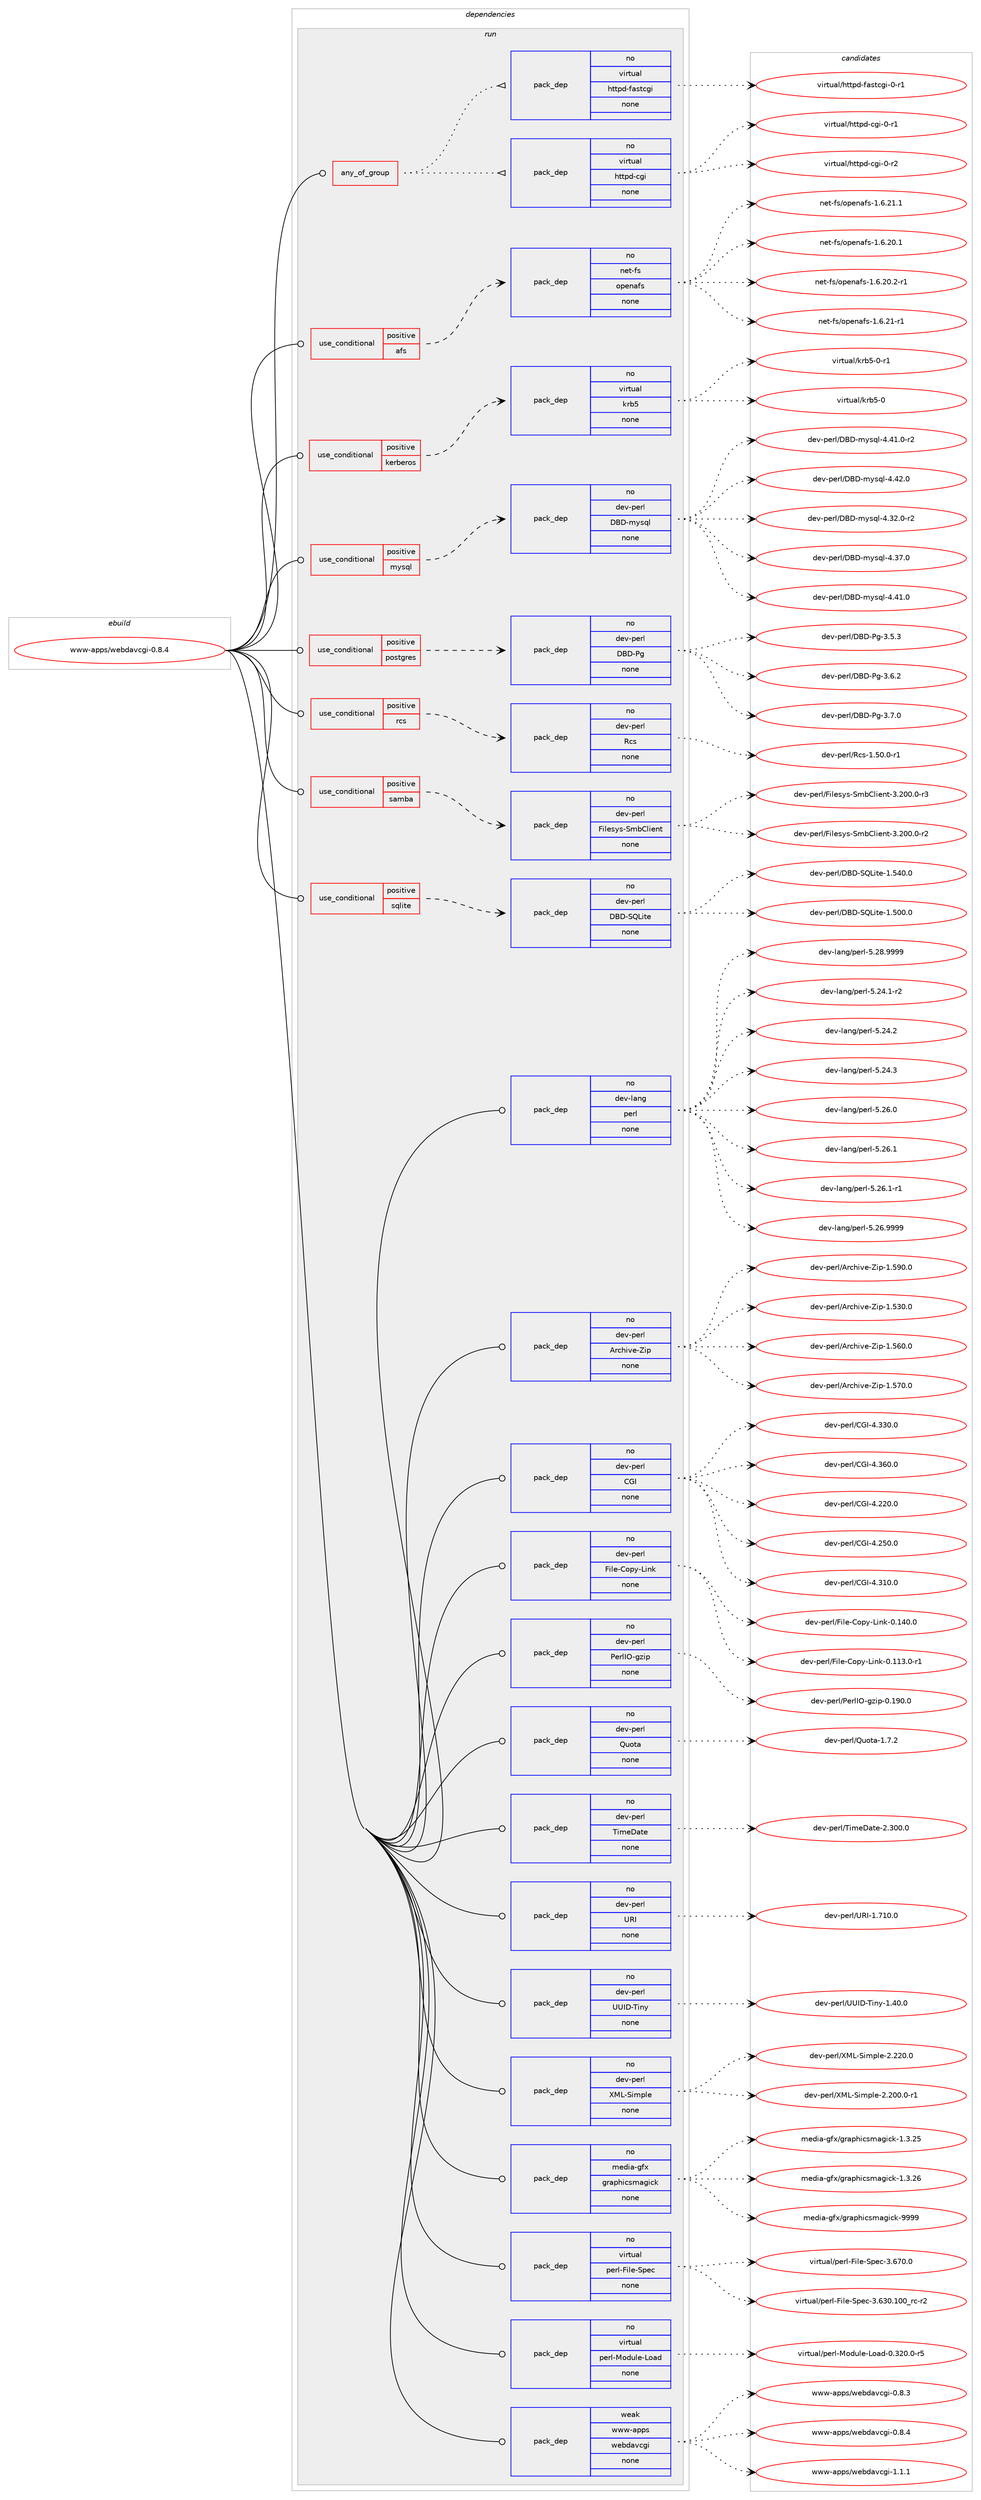 digraph prolog {

# *************
# Graph options
# *************

newrank=true;
concentrate=true;
compound=true;
graph [rankdir=LR,fontname=Helvetica,fontsize=10,ranksep=1.5];#, ranksep=2.5, nodesep=0.2];
edge  [arrowhead=vee];
node  [fontname=Helvetica,fontsize=10];

# **********
# The ebuild
# **********

subgraph cluster_leftcol {
color=gray;
rank=same;
label=<<i>ebuild</i>>;
id [label="www-apps/webdavcgi-0.8.4", color=red, width=4, href="../www-apps/webdavcgi-0.8.4.svg"];
}

# ****************
# The dependencies
# ****************

subgraph cluster_midcol {
color=gray;
label=<<i>dependencies</i>>;
subgraph cluster_compile {
fillcolor="#eeeeee";
style=filled;
label=<<i>compile</i>>;
}
subgraph cluster_compileandrun {
fillcolor="#eeeeee";
style=filled;
label=<<i>compile and run</i>>;
}
subgraph cluster_run {
fillcolor="#eeeeee";
style=filled;
label=<<i>run</i>>;
subgraph any8868 {
dependency502798 [label=<<TABLE BORDER="0" CELLBORDER="1" CELLSPACING="0" CELLPADDING="4"><TR><TD CELLPADDING="10">any_of_group</TD></TR></TABLE>>, shape=none, color=red];subgraph pack373828 {
dependency502799 [label=<<TABLE BORDER="0" CELLBORDER="1" CELLSPACING="0" CELLPADDING="4" WIDTH="220"><TR><TD ROWSPAN="6" CELLPADDING="30">pack_dep</TD></TR><TR><TD WIDTH="110">no</TD></TR><TR><TD>virtual</TD></TR><TR><TD>httpd-cgi</TD></TR><TR><TD>none</TD></TR><TR><TD></TD></TR></TABLE>>, shape=none, color=blue];
}
dependency502798:e -> dependency502799:w [weight=20,style="dotted",arrowhead="oinv"];
subgraph pack373829 {
dependency502800 [label=<<TABLE BORDER="0" CELLBORDER="1" CELLSPACING="0" CELLPADDING="4" WIDTH="220"><TR><TD ROWSPAN="6" CELLPADDING="30">pack_dep</TD></TR><TR><TD WIDTH="110">no</TD></TR><TR><TD>virtual</TD></TR><TR><TD>httpd-fastcgi</TD></TR><TR><TD>none</TD></TR><TR><TD></TD></TR></TABLE>>, shape=none, color=blue];
}
dependency502798:e -> dependency502800:w [weight=20,style="dotted",arrowhead="oinv"];
}
id:e -> dependency502798:w [weight=20,style="solid",arrowhead="odot"];
subgraph cond119774 {
dependency502801 [label=<<TABLE BORDER="0" CELLBORDER="1" CELLSPACING="0" CELLPADDING="4"><TR><TD ROWSPAN="3" CELLPADDING="10">use_conditional</TD></TR><TR><TD>positive</TD></TR><TR><TD>afs</TD></TR></TABLE>>, shape=none, color=red];
subgraph pack373830 {
dependency502802 [label=<<TABLE BORDER="0" CELLBORDER="1" CELLSPACING="0" CELLPADDING="4" WIDTH="220"><TR><TD ROWSPAN="6" CELLPADDING="30">pack_dep</TD></TR><TR><TD WIDTH="110">no</TD></TR><TR><TD>net-fs</TD></TR><TR><TD>openafs</TD></TR><TR><TD>none</TD></TR><TR><TD></TD></TR></TABLE>>, shape=none, color=blue];
}
dependency502801:e -> dependency502802:w [weight=20,style="dashed",arrowhead="vee"];
}
id:e -> dependency502801:w [weight=20,style="solid",arrowhead="odot"];
subgraph cond119775 {
dependency502803 [label=<<TABLE BORDER="0" CELLBORDER="1" CELLSPACING="0" CELLPADDING="4"><TR><TD ROWSPAN="3" CELLPADDING="10">use_conditional</TD></TR><TR><TD>positive</TD></TR><TR><TD>kerberos</TD></TR></TABLE>>, shape=none, color=red];
subgraph pack373831 {
dependency502804 [label=<<TABLE BORDER="0" CELLBORDER="1" CELLSPACING="0" CELLPADDING="4" WIDTH="220"><TR><TD ROWSPAN="6" CELLPADDING="30">pack_dep</TD></TR><TR><TD WIDTH="110">no</TD></TR><TR><TD>virtual</TD></TR><TR><TD>krb5</TD></TR><TR><TD>none</TD></TR><TR><TD></TD></TR></TABLE>>, shape=none, color=blue];
}
dependency502803:e -> dependency502804:w [weight=20,style="dashed",arrowhead="vee"];
}
id:e -> dependency502803:w [weight=20,style="solid",arrowhead="odot"];
subgraph cond119776 {
dependency502805 [label=<<TABLE BORDER="0" CELLBORDER="1" CELLSPACING="0" CELLPADDING="4"><TR><TD ROWSPAN="3" CELLPADDING="10">use_conditional</TD></TR><TR><TD>positive</TD></TR><TR><TD>mysql</TD></TR></TABLE>>, shape=none, color=red];
subgraph pack373832 {
dependency502806 [label=<<TABLE BORDER="0" CELLBORDER="1" CELLSPACING="0" CELLPADDING="4" WIDTH="220"><TR><TD ROWSPAN="6" CELLPADDING="30">pack_dep</TD></TR><TR><TD WIDTH="110">no</TD></TR><TR><TD>dev-perl</TD></TR><TR><TD>DBD-mysql</TD></TR><TR><TD>none</TD></TR><TR><TD></TD></TR></TABLE>>, shape=none, color=blue];
}
dependency502805:e -> dependency502806:w [weight=20,style="dashed",arrowhead="vee"];
}
id:e -> dependency502805:w [weight=20,style="solid",arrowhead="odot"];
subgraph cond119777 {
dependency502807 [label=<<TABLE BORDER="0" CELLBORDER="1" CELLSPACING="0" CELLPADDING="4"><TR><TD ROWSPAN="3" CELLPADDING="10">use_conditional</TD></TR><TR><TD>positive</TD></TR><TR><TD>postgres</TD></TR></TABLE>>, shape=none, color=red];
subgraph pack373833 {
dependency502808 [label=<<TABLE BORDER="0" CELLBORDER="1" CELLSPACING="0" CELLPADDING="4" WIDTH="220"><TR><TD ROWSPAN="6" CELLPADDING="30">pack_dep</TD></TR><TR><TD WIDTH="110">no</TD></TR><TR><TD>dev-perl</TD></TR><TR><TD>DBD-Pg</TD></TR><TR><TD>none</TD></TR><TR><TD></TD></TR></TABLE>>, shape=none, color=blue];
}
dependency502807:e -> dependency502808:w [weight=20,style="dashed",arrowhead="vee"];
}
id:e -> dependency502807:w [weight=20,style="solid",arrowhead="odot"];
subgraph cond119778 {
dependency502809 [label=<<TABLE BORDER="0" CELLBORDER="1" CELLSPACING="0" CELLPADDING="4"><TR><TD ROWSPAN="3" CELLPADDING="10">use_conditional</TD></TR><TR><TD>positive</TD></TR><TR><TD>rcs</TD></TR></TABLE>>, shape=none, color=red];
subgraph pack373834 {
dependency502810 [label=<<TABLE BORDER="0" CELLBORDER="1" CELLSPACING="0" CELLPADDING="4" WIDTH="220"><TR><TD ROWSPAN="6" CELLPADDING="30">pack_dep</TD></TR><TR><TD WIDTH="110">no</TD></TR><TR><TD>dev-perl</TD></TR><TR><TD>Rcs</TD></TR><TR><TD>none</TD></TR><TR><TD></TD></TR></TABLE>>, shape=none, color=blue];
}
dependency502809:e -> dependency502810:w [weight=20,style="dashed",arrowhead="vee"];
}
id:e -> dependency502809:w [weight=20,style="solid",arrowhead="odot"];
subgraph cond119779 {
dependency502811 [label=<<TABLE BORDER="0" CELLBORDER="1" CELLSPACING="0" CELLPADDING="4"><TR><TD ROWSPAN="3" CELLPADDING="10">use_conditional</TD></TR><TR><TD>positive</TD></TR><TR><TD>samba</TD></TR></TABLE>>, shape=none, color=red];
subgraph pack373835 {
dependency502812 [label=<<TABLE BORDER="0" CELLBORDER="1" CELLSPACING="0" CELLPADDING="4" WIDTH="220"><TR><TD ROWSPAN="6" CELLPADDING="30">pack_dep</TD></TR><TR><TD WIDTH="110">no</TD></TR><TR><TD>dev-perl</TD></TR><TR><TD>Filesys-SmbClient</TD></TR><TR><TD>none</TD></TR><TR><TD></TD></TR></TABLE>>, shape=none, color=blue];
}
dependency502811:e -> dependency502812:w [weight=20,style="dashed",arrowhead="vee"];
}
id:e -> dependency502811:w [weight=20,style="solid",arrowhead="odot"];
subgraph cond119780 {
dependency502813 [label=<<TABLE BORDER="0" CELLBORDER="1" CELLSPACING="0" CELLPADDING="4"><TR><TD ROWSPAN="3" CELLPADDING="10">use_conditional</TD></TR><TR><TD>positive</TD></TR><TR><TD>sqlite</TD></TR></TABLE>>, shape=none, color=red];
subgraph pack373836 {
dependency502814 [label=<<TABLE BORDER="0" CELLBORDER="1" CELLSPACING="0" CELLPADDING="4" WIDTH="220"><TR><TD ROWSPAN="6" CELLPADDING="30">pack_dep</TD></TR><TR><TD WIDTH="110">no</TD></TR><TR><TD>dev-perl</TD></TR><TR><TD>DBD-SQLite</TD></TR><TR><TD>none</TD></TR><TR><TD></TD></TR></TABLE>>, shape=none, color=blue];
}
dependency502813:e -> dependency502814:w [weight=20,style="dashed",arrowhead="vee"];
}
id:e -> dependency502813:w [weight=20,style="solid",arrowhead="odot"];
subgraph pack373837 {
dependency502815 [label=<<TABLE BORDER="0" CELLBORDER="1" CELLSPACING="0" CELLPADDING="4" WIDTH="220"><TR><TD ROWSPAN="6" CELLPADDING="30">pack_dep</TD></TR><TR><TD WIDTH="110">no</TD></TR><TR><TD>dev-lang</TD></TR><TR><TD>perl</TD></TR><TR><TD>none</TD></TR><TR><TD></TD></TR></TABLE>>, shape=none, color=blue];
}
id:e -> dependency502815:w [weight=20,style="solid",arrowhead="odot"];
subgraph pack373838 {
dependency502816 [label=<<TABLE BORDER="0" CELLBORDER="1" CELLSPACING="0" CELLPADDING="4" WIDTH="220"><TR><TD ROWSPAN="6" CELLPADDING="30">pack_dep</TD></TR><TR><TD WIDTH="110">no</TD></TR><TR><TD>dev-perl</TD></TR><TR><TD>Archive-Zip</TD></TR><TR><TD>none</TD></TR><TR><TD></TD></TR></TABLE>>, shape=none, color=blue];
}
id:e -> dependency502816:w [weight=20,style="solid",arrowhead="odot"];
subgraph pack373839 {
dependency502817 [label=<<TABLE BORDER="0" CELLBORDER="1" CELLSPACING="0" CELLPADDING="4" WIDTH="220"><TR><TD ROWSPAN="6" CELLPADDING="30">pack_dep</TD></TR><TR><TD WIDTH="110">no</TD></TR><TR><TD>dev-perl</TD></TR><TR><TD>CGI</TD></TR><TR><TD>none</TD></TR><TR><TD></TD></TR></TABLE>>, shape=none, color=blue];
}
id:e -> dependency502817:w [weight=20,style="solid",arrowhead="odot"];
subgraph pack373840 {
dependency502818 [label=<<TABLE BORDER="0" CELLBORDER="1" CELLSPACING="0" CELLPADDING="4" WIDTH="220"><TR><TD ROWSPAN="6" CELLPADDING="30">pack_dep</TD></TR><TR><TD WIDTH="110">no</TD></TR><TR><TD>dev-perl</TD></TR><TR><TD>File-Copy-Link</TD></TR><TR><TD>none</TD></TR><TR><TD></TD></TR></TABLE>>, shape=none, color=blue];
}
id:e -> dependency502818:w [weight=20,style="solid",arrowhead="odot"];
subgraph pack373841 {
dependency502819 [label=<<TABLE BORDER="0" CELLBORDER="1" CELLSPACING="0" CELLPADDING="4" WIDTH="220"><TR><TD ROWSPAN="6" CELLPADDING="30">pack_dep</TD></TR><TR><TD WIDTH="110">no</TD></TR><TR><TD>dev-perl</TD></TR><TR><TD>PerlIO-gzip</TD></TR><TR><TD>none</TD></TR><TR><TD></TD></TR></TABLE>>, shape=none, color=blue];
}
id:e -> dependency502819:w [weight=20,style="solid",arrowhead="odot"];
subgraph pack373842 {
dependency502820 [label=<<TABLE BORDER="0" CELLBORDER="1" CELLSPACING="0" CELLPADDING="4" WIDTH="220"><TR><TD ROWSPAN="6" CELLPADDING="30">pack_dep</TD></TR><TR><TD WIDTH="110">no</TD></TR><TR><TD>dev-perl</TD></TR><TR><TD>Quota</TD></TR><TR><TD>none</TD></TR><TR><TD></TD></TR></TABLE>>, shape=none, color=blue];
}
id:e -> dependency502820:w [weight=20,style="solid",arrowhead="odot"];
subgraph pack373843 {
dependency502821 [label=<<TABLE BORDER="0" CELLBORDER="1" CELLSPACING="0" CELLPADDING="4" WIDTH="220"><TR><TD ROWSPAN="6" CELLPADDING="30">pack_dep</TD></TR><TR><TD WIDTH="110">no</TD></TR><TR><TD>dev-perl</TD></TR><TR><TD>TimeDate</TD></TR><TR><TD>none</TD></TR><TR><TD></TD></TR></TABLE>>, shape=none, color=blue];
}
id:e -> dependency502821:w [weight=20,style="solid",arrowhead="odot"];
subgraph pack373844 {
dependency502822 [label=<<TABLE BORDER="0" CELLBORDER="1" CELLSPACING="0" CELLPADDING="4" WIDTH="220"><TR><TD ROWSPAN="6" CELLPADDING="30">pack_dep</TD></TR><TR><TD WIDTH="110">no</TD></TR><TR><TD>dev-perl</TD></TR><TR><TD>URI</TD></TR><TR><TD>none</TD></TR><TR><TD></TD></TR></TABLE>>, shape=none, color=blue];
}
id:e -> dependency502822:w [weight=20,style="solid",arrowhead="odot"];
subgraph pack373845 {
dependency502823 [label=<<TABLE BORDER="0" CELLBORDER="1" CELLSPACING="0" CELLPADDING="4" WIDTH="220"><TR><TD ROWSPAN="6" CELLPADDING="30">pack_dep</TD></TR><TR><TD WIDTH="110">no</TD></TR><TR><TD>dev-perl</TD></TR><TR><TD>UUID-Tiny</TD></TR><TR><TD>none</TD></TR><TR><TD></TD></TR></TABLE>>, shape=none, color=blue];
}
id:e -> dependency502823:w [weight=20,style="solid",arrowhead="odot"];
subgraph pack373846 {
dependency502824 [label=<<TABLE BORDER="0" CELLBORDER="1" CELLSPACING="0" CELLPADDING="4" WIDTH="220"><TR><TD ROWSPAN="6" CELLPADDING="30">pack_dep</TD></TR><TR><TD WIDTH="110">no</TD></TR><TR><TD>dev-perl</TD></TR><TR><TD>XML-Simple</TD></TR><TR><TD>none</TD></TR><TR><TD></TD></TR></TABLE>>, shape=none, color=blue];
}
id:e -> dependency502824:w [weight=20,style="solid",arrowhead="odot"];
subgraph pack373847 {
dependency502825 [label=<<TABLE BORDER="0" CELLBORDER="1" CELLSPACING="0" CELLPADDING="4" WIDTH="220"><TR><TD ROWSPAN="6" CELLPADDING="30">pack_dep</TD></TR><TR><TD WIDTH="110">no</TD></TR><TR><TD>media-gfx</TD></TR><TR><TD>graphicsmagick</TD></TR><TR><TD>none</TD></TR><TR><TD></TD></TR></TABLE>>, shape=none, color=blue];
}
id:e -> dependency502825:w [weight=20,style="solid",arrowhead="odot"];
subgraph pack373848 {
dependency502826 [label=<<TABLE BORDER="0" CELLBORDER="1" CELLSPACING="0" CELLPADDING="4" WIDTH="220"><TR><TD ROWSPAN="6" CELLPADDING="30">pack_dep</TD></TR><TR><TD WIDTH="110">no</TD></TR><TR><TD>virtual</TD></TR><TR><TD>perl-File-Spec</TD></TR><TR><TD>none</TD></TR><TR><TD></TD></TR></TABLE>>, shape=none, color=blue];
}
id:e -> dependency502826:w [weight=20,style="solid",arrowhead="odot"];
subgraph pack373849 {
dependency502827 [label=<<TABLE BORDER="0" CELLBORDER="1" CELLSPACING="0" CELLPADDING="4" WIDTH="220"><TR><TD ROWSPAN="6" CELLPADDING="30">pack_dep</TD></TR><TR><TD WIDTH="110">no</TD></TR><TR><TD>virtual</TD></TR><TR><TD>perl-Module-Load</TD></TR><TR><TD>none</TD></TR><TR><TD></TD></TR></TABLE>>, shape=none, color=blue];
}
id:e -> dependency502827:w [weight=20,style="solid",arrowhead="odot"];
subgraph pack373850 {
dependency502828 [label=<<TABLE BORDER="0" CELLBORDER="1" CELLSPACING="0" CELLPADDING="4" WIDTH="220"><TR><TD ROWSPAN="6" CELLPADDING="30">pack_dep</TD></TR><TR><TD WIDTH="110">weak</TD></TR><TR><TD>www-apps</TD></TR><TR><TD>webdavcgi</TD></TR><TR><TD>none</TD></TR><TR><TD></TD></TR></TABLE>>, shape=none, color=blue];
}
id:e -> dependency502828:w [weight=20,style="solid",arrowhead="odot"];
}
}

# **************
# The candidates
# **************

subgraph cluster_choices {
rank=same;
color=gray;
label=<<i>candidates</i>>;

subgraph choice373828 {
color=black;
nodesep=1;
choice1181051141161179710847104116116112100459910310545484511449 [label="virtual/httpd-cgi-0-r1", color=red, width=4,href="../virtual/httpd-cgi-0-r1.svg"];
choice1181051141161179710847104116116112100459910310545484511450 [label="virtual/httpd-cgi-0-r2", color=red, width=4,href="../virtual/httpd-cgi-0-r2.svg"];
dependency502799:e -> choice1181051141161179710847104116116112100459910310545484511449:w [style=dotted,weight="100"];
dependency502799:e -> choice1181051141161179710847104116116112100459910310545484511450:w [style=dotted,weight="100"];
}
subgraph choice373829 {
color=black;
nodesep=1;
choice118105114116117971084710411611611210045102971151169910310545484511449 [label="virtual/httpd-fastcgi-0-r1", color=red, width=4,href="../virtual/httpd-fastcgi-0-r1.svg"];
dependency502800:e -> choice118105114116117971084710411611611210045102971151169910310545484511449:w [style=dotted,weight="100"];
}
subgraph choice373830 {
color=black;
nodesep=1;
choice110101116451021154711111210111097102115454946544650484649 [label="net-fs/openafs-1.6.20.1", color=red, width=4,href="../net-fs/openafs-1.6.20.1.svg"];
choice1101011164510211547111112101110971021154549465446504846504511449 [label="net-fs/openafs-1.6.20.2-r1", color=red, width=4,href="../net-fs/openafs-1.6.20.2-r1.svg"];
choice110101116451021154711111210111097102115454946544650494511449 [label="net-fs/openafs-1.6.21-r1", color=red, width=4,href="../net-fs/openafs-1.6.21-r1.svg"];
choice110101116451021154711111210111097102115454946544650494649 [label="net-fs/openafs-1.6.21.1", color=red, width=4,href="../net-fs/openafs-1.6.21.1.svg"];
dependency502802:e -> choice110101116451021154711111210111097102115454946544650484649:w [style=dotted,weight="100"];
dependency502802:e -> choice1101011164510211547111112101110971021154549465446504846504511449:w [style=dotted,weight="100"];
dependency502802:e -> choice110101116451021154711111210111097102115454946544650494511449:w [style=dotted,weight="100"];
dependency502802:e -> choice110101116451021154711111210111097102115454946544650494649:w [style=dotted,weight="100"];
}
subgraph choice373831 {
color=black;
nodesep=1;
choice118105114116117971084710711498534548 [label="virtual/krb5-0", color=red, width=4,href="../virtual/krb5-0.svg"];
choice1181051141161179710847107114985345484511449 [label="virtual/krb5-0-r1", color=red, width=4,href="../virtual/krb5-0-r1.svg"];
dependency502804:e -> choice118105114116117971084710711498534548:w [style=dotted,weight="100"];
dependency502804:e -> choice1181051141161179710847107114985345484511449:w [style=dotted,weight="100"];
}
subgraph choice373832 {
color=black;
nodesep=1;
choice100101118451121011141084768666845109121115113108455246515046484511450 [label="dev-perl/DBD-mysql-4.32.0-r2", color=red, width=4,href="../dev-perl/DBD-mysql-4.32.0-r2.svg"];
choice10010111845112101114108476866684510912111511310845524651554648 [label="dev-perl/DBD-mysql-4.37.0", color=red, width=4,href="../dev-perl/DBD-mysql-4.37.0.svg"];
choice10010111845112101114108476866684510912111511310845524652494648 [label="dev-perl/DBD-mysql-4.41.0", color=red, width=4,href="../dev-perl/DBD-mysql-4.41.0.svg"];
choice100101118451121011141084768666845109121115113108455246524946484511450 [label="dev-perl/DBD-mysql-4.41.0-r2", color=red, width=4,href="../dev-perl/DBD-mysql-4.41.0-r2.svg"];
choice10010111845112101114108476866684510912111511310845524652504648 [label="dev-perl/DBD-mysql-4.42.0", color=red, width=4,href="../dev-perl/DBD-mysql-4.42.0.svg"];
dependency502806:e -> choice100101118451121011141084768666845109121115113108455246515046484511450:w [style=dotted,weight="100"];
dependency502806:e -> choice10010111845112101114108476866684510912111511310845524651554648:w [style=dotted,weight="100"];
dependency502806:e -> choice10010111845112101114108476866684510912111511310845524652494648:w [style=dotted,weight="100"];
dependency502806:e -> choice100101118451121011141084768666845109121115113108455246524946484511450:w [style=dotted,weight="100"];
dependency502806:e -> choice10010111845112101114108476866684510912111511310845524652504648:w [style=dotted,weight="100"];
}
subgraph choice373833 {
color=black;
nodesep=1;
choice10010111845112101114108476866684580103455146534651 [label="dev-perl/DBD-Pg-3.5.3", color=red, width=4,href="../dev-perl/DBD-Pg-3.5.3.svg"];
choice10010111845112101114108476866684580103455146544650 [label="dev-perl/DBD-Pg-3.6.2", color=red, width=4,href="../dev-perl/DBD-Pg-3.6.2.svg"];
choice10010111845112101114108476866684580103455146554648 [label="dev-perl/DBD-Pg-3.7.0", color=red, width=4,href="../dev-perl/DBD-Pg-3.7.0.svg"];
dependency502808:e -> choice10010111845112101114108476866684580103455146534651:w [style=dotted,weight="100"];
dependency502808:e -> choice10010111845112101114108476866684580103455146544650:w [style=dotted,weight="100"];
dependency502808:e -> choice10010111845112101114108476866684580103455146554648:w [style=dotted,weight="100"];
}
subgraph choice373834 {
color=black;
nodesep=1;
choice10010111845112101114108478299115454946534846484511449 [label="dev-perl/Rcs-1.50.0-r1", color=red, width=4,href="../dev-perl/Rcs-1.50.0-r1.svg"];
dependency502810:e -> choice10010111845112101114108478299115454946534846484511449:w [style=dotted,weight="100"];
}
subgraph choice373835 {
color=black;
nodesep=1;
choice1001011184511210111410847701051081011151211154583109986710810510111011645514650484846484511450 [label="dev-perl/Filesys-SmbClient-3.200.0-r2", color=red, width=4,href="../dev-perl/Filesys-SmbClient-3.200.0-r2.svg"];
choice1001011184511210111410847701051081011151211154583109986710810510111011645514650484846484511451 [label="dev-perl/Filesys-SmbClient-3.200.0-r3", color=red, width=4,href="../dev-perl/Filesys-SmbClient-3.200.0-r3.svg"];
dependency502812:e -> choice1001011184511210111410847701051081011151211154583109986710810510111011645514650484846484511450:w [style=dotted,weight="100"];
dependency502812:e -> choice1001011184511210111410847701051081011151211154583109986710810510111011645514650484846484511451:w [style=dotted,weight="100"];
}
subgraph choice373836 {
color=black;
nodesep=1;
choice1001011184511210111410847686668458381761051161014549465348484648 [label="dev-perl/DBD-SQLite-1.500.0", color=red, width=4,href="../dev-perl/DBD-SQLite-1.500.0.svg"];
choice1001011184511210111410847686668458381761051161014549465352484648 [label="dev-perl/DBD-SQLite-1.540.0", color=red, width=4,href="../dev-perl/DBD-SQLite-1.540.0.svg"];
dependency502814:e -> choice1001011184511210111410847686668458381761051161014549465348484648:w [style=dotted,weight="100"];
dependency502814:e -> choice1001011184511210111410847686668458381761051161014549465352484648:w [style=dotted,weight="100"];
}
subgraph choice373837 {
color=black;
nodesep=1;
choice100101118451089711010347112101114108455346505246494511450 [label="dev-lang/perl-5.24.1-r2", color=red, width=4,href="../dev-lang/perl-5.24.1-r2.svg"];
choice10010111845108971101034711210111410845534650524650 [label="dev-lang/perl-5.24.2", color=red, width=4,href="../dev-lang/perl-5.24.2.svg"];
choice10010111845108971101034711210111410845534650524651 [label="dev-lang/perl-5.24.3", color=red, width=4,href="../dev-lang/perl-5.24.3.svg"];
choice10010111845108971101034711210111410845534650544648 [label="dev-lang/perl-5.26.0", color=red, width=4,href="../dev-lang/perl-5.26.0.svg"];
choice10010111845108971101034711210111410845534650544649 [label="dev-lang/perl-5.26.1", color=red, width=4,href="../dev-lang/perl-5.26.1.svg"];
choice100101118451089711010347112101114108455346505446494511449 [label="dev-lang/perl-5.26.1-r1", color=red, width=4,href="../dev-lang/perl-5.26.1-r1.svg"];
choice10010111845108971101034711210111410845534650544657575757 [label="dev-lang/perl-5.26.9999", color=red, width=4,href="../dev-lang/perl-5.26.9999.svg"];
choice10010111845108971101034711210111410845534650564657575757 [label="dev-lang/perl-5.28.9999", color=red, width=4,href="../dev-lang/perl-5.28.9999.svg"];
dependency502815:e -> choice100101118451089711010347112101114108455346505246494511450:w [style=dotted,weight="100"];
dependency502815:e -> choice10010111845108971101034711210111410845534650524650:w [style=dotted,weight="100"];
dependency502815:e -> choice10010111845108971101034711210111410845534650524651:w [style=dotted,weight="100"];
dependency502815:e -> choice10010111845108971101034711210111410845534650544648:w [style=dotted,weight="100"];
dependency502815:e -> choice10010111845108971101034711210111410845534650544649:w [style=dotted,weight="100"];
dependency502815:e -> choice100101118451089711010347112101114108455346505446494511449:w [style=dotted,weight="100"];
dependency502815:e -> choice10010111845108971101034711210111410845534650544657575757:w [style=dotted,weight="100"];
dependency502815:e -> choice10010111845108971101034711210111410845534650564657575757:w [style=dotted,weight="100"];
}
subgraph choice373838 {
color=black;
nodesep=1;
choice1001011184511210111410847651149910410511810145901051124549465351484648 [label="dev-perl/Archive-Zip-1.530.0", color=red, width=4,href="../dev-perl/Archive-Zip-1.530.0.svg"];
choice1001011184511210111410847651149910410511810145901051124549465354484648 [label="dev-perl/Archive-Zip-1.560.0", color=red, width=4,href="../dev-perl/Archive-Zip-1.560.0.svg"];
choice1001011184511210111410847651149910410511810145901051124549465355484648 [label="dev-perl/Archive-Zip-1.570.0", color=red, width=4,href="../dev-perl/Archive-Zip-1.570.0.svg"];
choice1001011184511210111410847651149910410511810145901051124549465357484648 [label="dev-perl/Archive-Zip-1.590.0", color=red, width=4,href="../dev-perl/Archive-Zip-1.590.0.svg"];
dependency502816:e -> choice1001011184511210111410847651149910410511810145901051124549465351484648:w [style=dotted,weight="100"];
dependency502816:e -> choice1001011184511210111410847651149910410511810145901051124549465354484648:w [style=dotted,weight="100"];
dependency502816:e -> choice1001011184511210111410847651149910410511810145901051124549465355484648:w [style=dotted,weight="100"];
dependency502816:e -> choice1001011184511210111410847651149910410511810145901051124549465357484648:w [style=dotted,weight="100"];
}
subgraph choice373839 {
color=black;
nodesep=1;
choice10010111845112101114108476771734552465050484648 [label="dev-perl/CGI-4.220.0", color=red, width=4,href="../dev-perl/CGI-4.220.0.svg"];
choice10010111845112101114108476771734552465053484648 [label="dev-perl/CGI-4.250.0", color=red, width=4,href="../dev-perl/CGI-4.250.0.svg"];
choice10010111845112101114108476771734552465149484648 [label="dev-perl/CGI-4.310.0", color=red, width=4,href="../dev-perl/CGI-4.310.0.svg"];
choice10010111845112101114108476771734552465151484648 [label="dev-perl/CGI-4.330.0", color=red, width=4,href="../dev-perl/CGI-4.330.0.svg"];
choice10010111845112101114108476771734552465154484648 [label="dev-perl/CGI-4.360.0", color=red, width=4,href="../dev-perl/CGI-4.360.0.svg"];
dependency502817:e -> choice10010111845112101114108476771734552465050484648:w [style=dotted,weight="100"];
dependency502817:e -> choice10010111845112101114108476771734552465053484648:w [style=dotted,weight="100"];
dependency502817:e -> choice10010111845112101114108476771734552465149484648:w [style=dotted,weight="100"];
dependency502817:e -> choice10010111845112101114108476771734552465151484648:w [style=dotted,weight="100"];
dependency502817:e -> choice10010111845112101114108476771734552465154484648:w [style=dotted,weight="100"];
}
subgraph choice373840 {
color=black;
nodesep=1;
choice1001011184511210111410847701051081014567111112121457610511010745484649495146484511449 [label="dev-perl/File-Copy-Link-0.113.0-r1", color=red, width=4,href="../dev-perl/File-Copy-Link-0.113.0-r1.svg"];
choice100101118451121011141084770105108101456711111212145761051101074548464952484648 [label="dev-perl/File-Copy-Link-0.140.0", color=red, width=4,href="../dev-perl/File-Copy-Link-0.140.0.svg"];
dependency502818:e -> choice1001011184511210111410847701051081014567111112121457610511010745484649495146484511449:w [style=dotted,weight="100"];
dependency502818:e -> choice100101118451121011141084770105108101456711111212145761051101074548464952484648:w [style=dotted,weight="100"];
}
subgraph choice373841 {
color=black;
nodesep=1;
choice1001011184511210111410847801011141087379451031221051124548464957484648 [label="dev-perl/PerlIO-gzip-0.190.0", color=red, width=4,href="../dev-perl/PerlIO-gzip-0.190.0.svg"];
dependency502819:e -> choice1001011184511210111410847801011141087379451031221051124548464957484648:w [style=dotted,weight="100"];
}
subgraph choice373842 {
color=black;
nodesep=1;
choice10010111845112101114108478111711111697454946554650 [label="dev-perl/Quota-1.7.2", color=red, width=4,href="../dev-perl/Quota-1.7.2.svg"];
dependency502820:e -> choice10010111845112101114108478111711111697454946554650:w [style=dotted,weight="100"];
}
subgraph choice373843 {
color=black;
nodesep=1;
choice10010111845112101114108478410510910168971161014550465148484648 [label="dev-perl/TimeDate-2.300.0", color=red, width=4,href="../dev-perl/TimeDate-2.300.0.svg"];
dependency502821:e -> choice10010111845112101114108478410510910168971161014550465148484648:w [style=dotted,weight="100"];
}
subgraph choice373844 {
color=black;
nodesep=1;
choice10010111845112101114108478582734549465549484648 [label="dev-perl/URI-1.710.0", color=red, width=4,href="../dev-perl/URI-1.710.0.svg"];
dependency502822:e -> choice10010111845112101114108478582734549465549484648:w [style=dotted,weight="100"];
}
subgraph choice373845 {
color=black;
nodesep=1;
choice100101118451121011141084785857368458410511012145494652484648 [label="dev-perl/UUID-Tiny-1.40.0", color=red, width=4,href="../dev-perl/UUID-Tiny-1.40.0.svg"];
dependency502823:e -> choice100101118451121011141084785857368458410511012145494652484648:w [style=dotted,weight="100"];
}
subgraph choice373846 {
color=black;
nodesep=1;
choice1001011184511210111410847887776458310510911210810145504650484846484511449 [label="dev-perl/XML-Simple-2.200.0-r1", color=red, width=4,href="../dev-perl/XML-Simple-2.200.0-r1.svg"];
choice100101118451121011141084788777645831051091121081014550465050484648 [label="dev-perl/XML-Simple-2.220.0", color=red, width=4,href="../dev-perl/XML-Simple-2.220.0.svg"];
dependency502824:e -> choice1001011184511210111410847887776458310510911210810145504650484846484511449:w [style=dotted,weight="100"];
dependency502824:e -> choice100101118451121011141084788777645831051091121081014550465050484648:w [style=dotted,weight="100"];
}
subgraph choice373847 {
color=black;
nodesep=1;
choice1091011001059745103102120471031149711210410599115109971031059910745494651465053 [label="media-gfx/graphicsmagick-1.3.25", color=red, width=4,href="../media-gfx/graphicsmagick-1.3.25.svg"];
choice1091011001059745103102120471031149711210410599115109971031059910745494651465054 [label="media-gfx/graphicsmagick-1.3.26", color=red, width=4,href="../media-gfx/graphicsmagick-1.3.26.svg"];
choice109101100105974510310212047103114971121041059911510997103105991074557575757 [label="media-gfx/graphicsmagick-9999", color=red, width=4,href="../media-gfx/graphicsmagick-9999.svg"];
dependency502825:e -> choice1091011001059745103102120471031149711210410599115109971031059910745494651465053:w [style=dotted,weight="100"];
dependency502825:e -> choice1091011001059745103102120471031149711210410599115109971031059910745494651465054:w [style=dotted,weight="100"];
dependency502825:e -> choice109101100105974510310212047103114971121041059911510997103105991074557575757:w [style=dotted,weight="100"];
}
subgraph choice373848 {
color=black;
nodesep=1;
choice118105114116117971084711210111410845701051081014583112101994551465451484649484895114994511450 [label="virtual/perl-File-Spec-3.630.100_rc-r2", color=red, width=4,href="../virtual/perl-File-Spec-3.630.100_rc-r2.svg"];
choice118105114116117971084711210111410845701051081014583112101994551465455484648 [label="virtual/perl-File-Spec-3.670.0", color=red, width=4,href="../virtual/perl-File-Spec-3.670.0.svg"];
dependency502826:e -> choice118105114116117971084711210111410845701051081014583112101994551465451484649484895114994511450:w [style=dotted,weight="100"];
dependency502826:e -> choice118105114116117971084711210111410845701051081014583112101994551465455484648:w [style=dotted,weight="100"];
}
subgraph choice373849 {
color=black;
nodesep=1;
choice1181051141161179710847112101114108457711110011710810145761119710045484651504846484511453 [label="virtual/perl-Module-Load-0.320.0-r5", color=red, width=4,href="../virtual/perl-Module-Load-0.320.0-r5.svg"];
dependency502827:e -> choice1181051141161179710847112101114108457711110011710810145761119710045484651504846484511453:w [style=dotted,weight="100"];
}
subgraph choice373850 {
color=black;
nodesep=1;
choice119119119459711211211547119101981009711899103105454846564651 [label="www-apps/webdavcgi-0.8.3", color=red, width=4,href="../www-apps/webdavcgi-0.8.3.svg"];
choice119119119459711211211547119101981009711899103105454846564652 [label="www-apps/webdavcgi-0.8.4", color=red, width=4,href="../www-apps/webdavcgi-0.8.4.svg"];
choice119119119459711211211547119101981009711899103105454946494649 [label="www-apps/webdavcgi-1.1.1", color=red, width=4,href="../www-apps/webdavcgi-1.1.1.svg"];
dependency502828:e -> choice119119119459711211211547119101981009711899103105454846564651:w [style=dotted,weight="100"];
dependency502828:e -> choice119119119459711211211547119101981009711899103105454846564652:w [style=dotted,weight="100"];
dependency502828:e -> choice119119119459711211211547119101981009711899103105454946494649:w [style=dotted,weight="100"];
}
}

}
